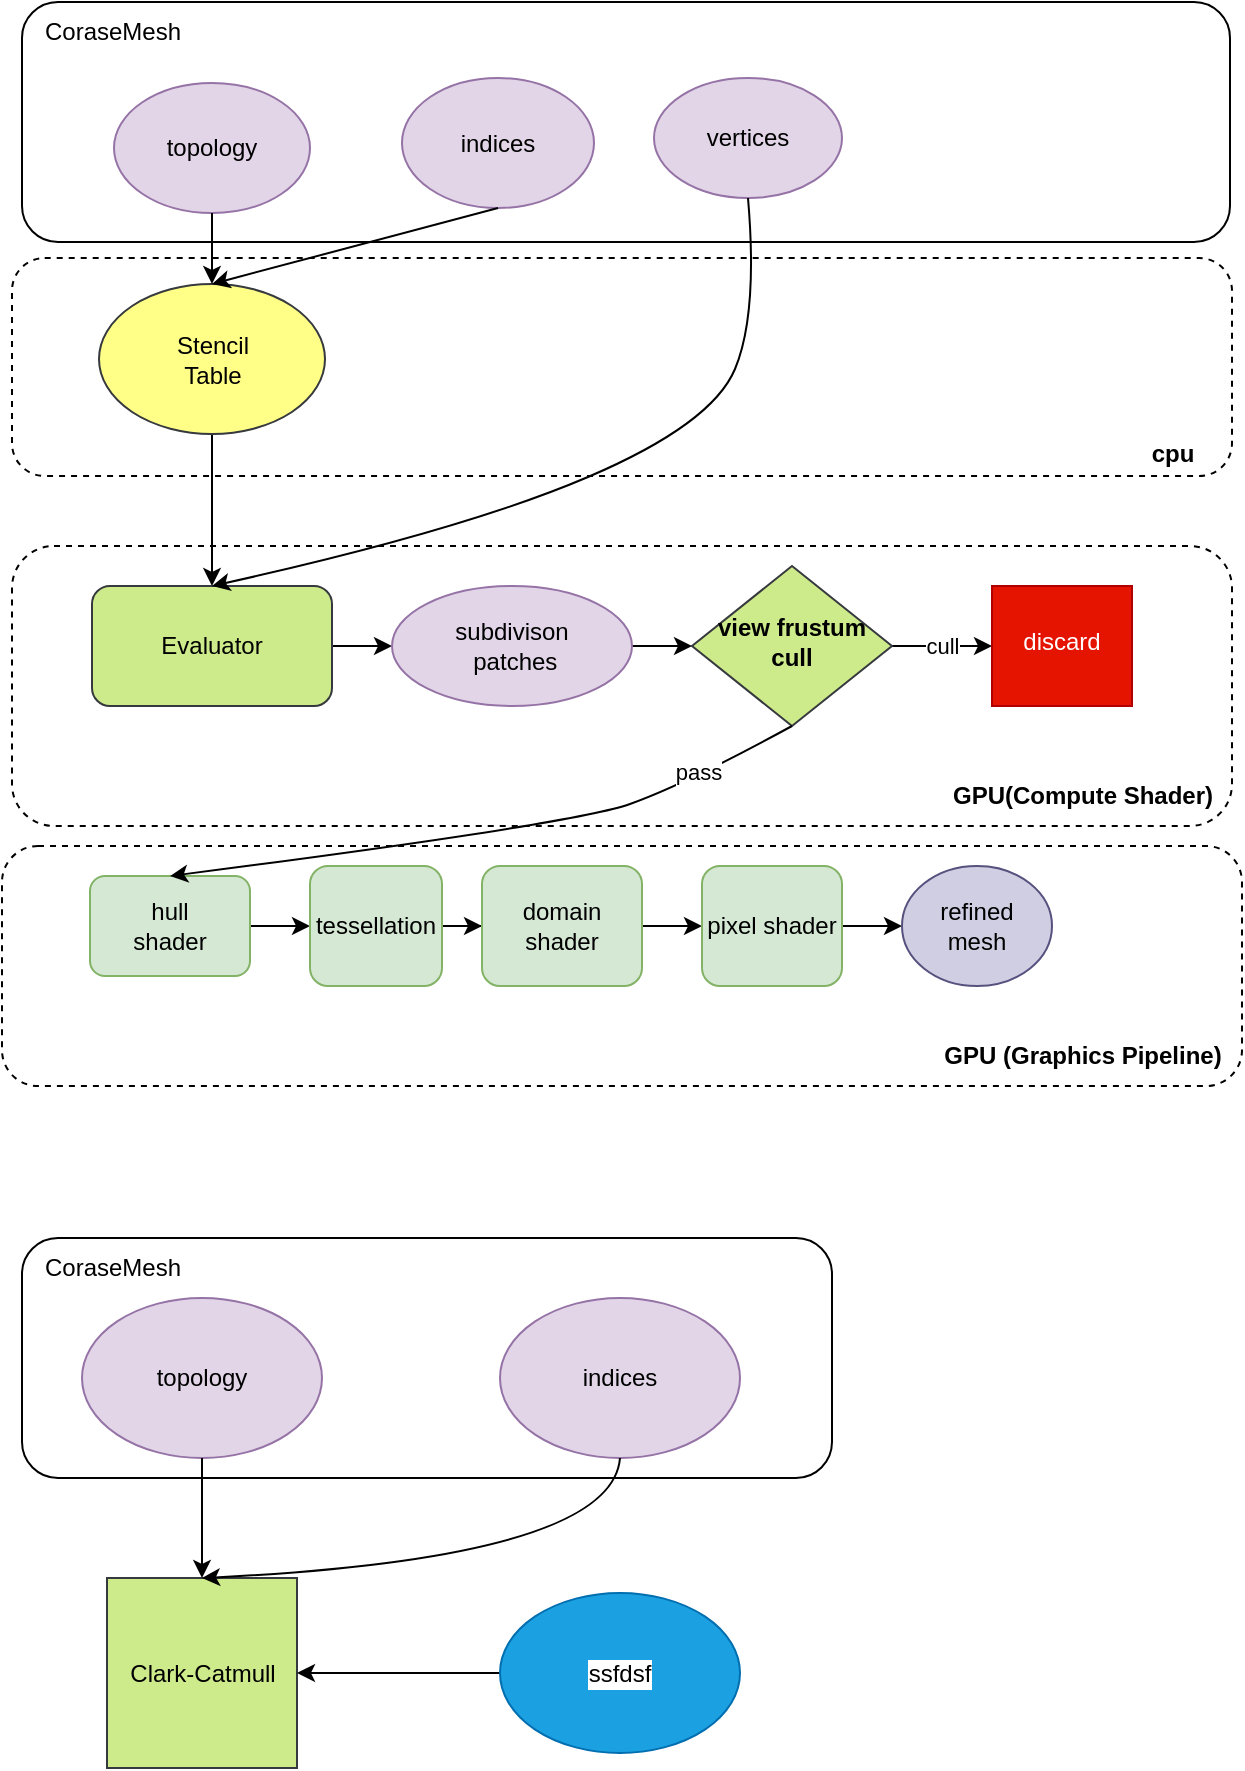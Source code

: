 <mxfile version="20.3.0" type="github">
  <diagram id="C5RBs43oDa-KdzZeNtuy" name="Page-1">
    <mxGraphModel dx="1696" dy="909" grid="1" gridSize="10" guides="1" tooltips="1" connect="1" arrows="1" fold="1" page="1" pageScale="1" pageWidth="827" pageHeight="1169" background="none" math="0" shadow="0">
      <root>
        <mxCell id="WIyWlLk6GJQsqaUBKTNV-0" />
        <mxCell id="WIyWlLk6GJQsqaUBKTNV-1" parent="WIyWlLk6GJQsqaUBKTNV-0" />
        <mxCell id="jqP9k7ERw2RSLgkD4hJS-40" value="" style="rounded=1;whiteSpace=wrap;html=1;" vertex="1" parent="WIyWlLk6GJQsqaUBKTNV-1">
          <mxGeometry x="55" y="710" width="405" height="120" as="geometry" />
        </mxCell>
        <mxCell id="jqP9k7ERw2RSLgkD4hJS-28" value="" style="rounded=1;whiteSpace=wrap;html=1;dashed=1;" vertex="1" parent="WIyWlLk6GJQsqaUBKTNV-1">
          <mxGeometry x="45" y="514" width="620" height="120" as="geometry" />
        </mxCell>
        <mxCell id="jqP9k7ERw2RSLgkD4hJS-27" value="" style="rounded=1;whiteSpace=wrap;html=1;dashed=1;" vertex="1" parent="WIyWlLk6GJQsqaUBKTNV-1">
          <mxGeometry x="50" y="364" width="610" height="140" as="geometry" />
        </mxCell>
        <mxCell id="jqP9k7ERw2RSLgkD4hJS-26" value="" style="rounded=1;whiteSpace=wrap;html=1;dashed=1;" vertex="1" parent="WIyWlLk6GJQsqaUBKTNV-1">
          <mxGeometry x="50" y="220" width="610" height="109" as="geometry" />
        </mxCell>
        <mxCell id="jqP9k7ERw2RSLgkD4hJS-4" value="" style="rounded=1;whiteSpace=wrap;html=1;" vertex="1" parent="WIyWlLk6GJQsqaUBKTNV-1">
          <mxGeometry x="55" y="92" width="604" height="120" as="geometry" />
        </mxCell>
        <mxCell id="jqP9k7ERw2RSLgkD4hJS-17" value="cull" style="edgeStyle=orthogonalEdgeStyle;rounded=0;orthogonalLoop=1;jettySize=auto;html=1;" edge="1" parent="WIyWlLk6GJQsqaUBKTNV-1" source="WIyWlLk6GJQsqaUBKTNV-10" target="jqP9k7ERw2RSLgkD4hJS-16">
          <mxGeometry relative="1" as="geometry" />
        </mxCell>
        <mxCell id="WIyWlLk6GJQsqaUBKTNV-10" value="&lt;b&gt;view frustum cull&lt;/b&gt;" style="rhombus;whiteSpace=wrap;html=1;shadow=0;fontFamily=Helvetica;fontSize=12;align=center;strokeWidth=1;spacing=6;spacingTop=-4;fillColor=#cdeb8b;strokeColor=#36393d;" parent="WIyWlLk6GJQsqaUBKTNV-1" vertex="1">
          <mxGeometry x="390" y="374" width="100" height="80" as="geometry" />
        </mxCell>
        <mxCell id="jqP9k7ERw2RSLgkD4hJS-19" value="" style="edgeStyle=orthogonalEdgeStyle;rounded=0;orthogonalLoop=1;jettySize=auto;html=1;" edge="1" parent="WIyWlLk6GJQsqaUBKTNV-1" source="WIyWlLk6GJQsqaUBKTNV-11" target="jqP9k7ERw2RSLgkD4hJS-18">
          <mxGeometry relative="1" as="geometry" />
        </mxCell>
        <mxCell id="WIyWlLk6GJQsqaUBKTNV-11" value="hull &lt;br&gt;shader" style="rounded=1;whiteSpace=wrap;html=1;fontSize=12;glass=0;strokeWidth=1;shadow=0;fillColor=#d5e8d4;strokeColor=#82b366;" parent="WIyWlLk6GJQsqaUBKTNV-1" vertex="1">
          <mxGeometry x="89" y="529" width="80" height="50" as="geometry" />
        </mxCell>
        <mxCell id="jqP9k7ERw2RSLgkD4hJS-0" value="topology" style="ellipse;whiteSpace=wrap;html=1;fillColor=#e1d5e7;strokeColor=#9673a6;" vertex="1" parent="WIyWlLk6GJQsqaUBKTNV-1">
          <mxGeometry x="101" y="132.5" width="98" height="65" as="geometry" />
        </mxCell>
        <mxCell id="jqP9k7ERw2RSLgkD4hJS-1" value="vertices" style="ellipse;whiteSpace=wrap;html=1;fillColor=#e1d5e7;strokeColor=#9673a6;" vertex="1" parent="WIyWlLk6GJQsqaUBKTNV-1">
          <mxGeometry x="371" y="130" width="94" height="60" as="geometry" />
        </mxCell>
        <mxCell id="jqP9k7ERw2RSLgkD4hJS-5" value="CoraseMesh" style="text;html=1;align=center;verticalAlign=middle;resizable=0;points=[];autosize=1;strokeColor=none;fillColor=none;" vertex="1" parent="WIyWlLk6GJQsqaUBKTNV-1">
          <mxGeometry x="55" y="92" width="90" height="30" as="geometry" />
        </mxCell>
        <mxCell id="jqP9k7ERw2RSLgkD4hJS-9" value="" style="edgeStyle=orthogonalEdgeStyle;rounded=0;orthogonalLoop=1;jettySize=auto;html=1;" edge="1" parent="WIyWlLk6GJQsqaUBKTNV-1" source="jqP9k7ERw2RSLgkD4hJS-6" target="jqP9k7ERw2RSLgkD4hJS-8">
          <mxGeometry relative="1" as="geometry" />
        </mxCell>
        <mxCell id="jqP9k7ERw2RSLgkD4hJS-6" value="Stencil&lt;br&gt;Table" style="ellipse;whiteSpace=wrap;html=1;fillColor=#ffff88;strokeColor=#36393d;" vertex="1" parent="WIyWlLk6GJQsqaUBKTNV-1">
          <mxGeometry x="93.5" y="233" width="113" height="75" as="geometry" />
        </mxCell>
        <mxCell id="jqP9k7ERw2RSLgkD4hJS-7" value="" style="endArrow=classic;html=1;rounded=0;exitX=0.5;exitY=1;exitDx=0;exitDy=0;entryX=0.5;entryY=0;entryDx=0;entryDy=0;" edge="1" parent="WIyWlLk6GJQsqaUBKTNV-1" source="jqP9k7ERw2RSLgkD4hJS-0" target="jqP9k7ERw2RSLgkD4hJS-6">
          <mxGeometry width="50" height="50" relative="1" as="geometry">
            <mxPoint x="-10" y="250" as="sourcePoint" />
            <mxPoint x="40" y="200" as="targetPoint" />
          </mxGeometry>
        </mxCell>
        <mxCell id="jqP9k7ERw2RSLgkD4hJS-12" value="" style="edgeStyle=orthogonalEdgeStyle;rounded=0;orthogonalLoop=1;jettySize=auto;html=1;" edge="1" parent="WIyWlLk6GJQsqaUBKTNV-1" source="jqP9k7ERw2RSLgkD4hJS-8" target="jqP9k7ERw2RSLgkD4hJS-11">
          <mxGeometry relative="1" as="geometry" />
        </mxCell>
        <mxCell id="jqP9k7ERw2RSLgkD4hJS-8" value="Evaluator" style="rounded=1;whiteSpace=wrap;html=1;fillColor=#cdeb8b;strokeColor=#36393d;" vertex="1" parent="WIyWlLk6GJQsqaUBKTNV-1">
          <mxGeometry x="90" y="384" width="120" height="60" as="geometry" />
        </mxCell>
        <mxCell id="jqP9k7ERw2RSLgkD4hJS-10" value="" style="curved=1;endArrow=classic;html=1;rounded=0;exitX=0.5;exitY=1;exitDx=0;exitDy=0;entryX=0.5;entryY=0;entryDx=0;entryDy=0;" edge="1" parent="WIyWlLk6GJQsqaUBKTNV-1" source="jqP9k7ERw2RSLgkD4hJS-1" target="jqP9k7ERw2RSLgkD4hJS-8">
          <mxGeometry width="50" height="50" relative="1" as="geometry">
            <mxPoint x="390" y="330" as="sourcePoint" />
            <mxPoint x="330" y="390" as="targetPoint" />
            <Array as="points">
              <mxPoint x="423" y="248" />
              <mxPoint x="400" y="303" />
              <mxPoint x="276" y="356" />
            </Array>
          </mxGeometry>
        </mxCell>
        <mxCell id="jqP9k7ERw2RSLgkD4hJS-13" value="" style="edgeStyle=orthogonalEdgeStyle;rounded=0;orthogonalLoop=1;jettySize=auto;html=1;" edge="1" parent="WIyWlLk6GJQsqaUBKTNV-1" source="jqP9k7ERw2RSLgkD4hJS-11" target="WIyWlLk6GJQsqaUBKTNV-10">
          <mxGeometry relative="1" as="geometry" />
        </mxCell>
        <mxCell id="jqP9k7ERw2RSLgkD4hJS-11" value="subdivison&lt;br&gt;&amp;nbsp;patches" style="ellipse;whiteSpace=wrap;html=1;rounded=1;fillColor=#e1d5e7;strokeColor=#9673a6;" vertex="1" parent="WIyWlLk6GJQsqaUBKTNV-1">
          <mxGeometry x="240" y="384" width="120" height="60" as="geometry" />
        </mxCell>
        <mxCell id="jqP9k7ERw2RSLgkD4hJS-16" value="discard" style="whiteSpace=wrap;html=1;shadow=0;strokeWidth=1;spacing=6;spacingTop=-4;fillColor=#e51400;strokeColor=#B20000;fontColor=#ffffff;" vertex="1" parent="WIyWlLk6GJQsqaUBKTNV-1">
          <mxGeometry x="540" y="384" width="70" height="60" as="geometry" />
        </mxCell>
        <mxCell id="jqP9k7ERw2RSLgkD4hJS-21" value="" style="edgeStyle=orthogonalEdgeStyle;rounded=0;orthogonalLoop=1;jettySize=auto;html=1;" edge="1" parent="WIyWlLk6GJQsqaUBKTNV-1" source="jqP9k7ERw2RSLgkD4hJS-18" target="jqP9k7ERw2RSLgkD4hJS-20">
          <mxGeometry relative="1" as="geometry" />
        </mxCell>
        <mxCell id="jqP9k7ERw2RSLgkD4hJS-18" value="tessellation" style="whiteSpace=wrap;html=1;fillColor=#d5e8d4;strokeColor=#82b366;rounded=1;glass=0;strokeWidth=1;shadow=0;" vertex="1" parent="WIyWlLk6GJQsqaUBKTNV-1">
          <mxGeometry x="199" y="524" width="66" height="60" as="geometry" />
        </mxCell>
        <mxCell id="jqP9k7ERw2RSLgkD4hJS-23" value="" style="edgeStyle=orthogonalEdgeStyle;rounded=0;orthogonalLoop=1;jettySize=auto;html=1;" edge="1" parent="WIyWlLk6GJQsqaUBKTNV-1" source="jqP9k7ERw2RSLgkD4hJS-20" target="jqP9k7ERw2RSLgkD4hJS-22">
          <mxGeometry relative="1" as="geometry" />
        </mxCell>
        <mxCell id="jqP9k7ERw2RSLgkD4hJS-20" value="domain shader" style="whiteSpace=wrap;html=1;fillColor=#d5e8d4;strokeColor=#82b366;rounded=1;glass=0;strokeWidth=1;shadow=0;" vertex="1" parent="WIyWlLk6GJQsqaUBKTNV-1">
          <mxGeometry x="285" y="524" width="80" height="60" as="geometry" />
        </mxCell>
        <mxCell id="jqP9k7ERw2RSLgkD4hJS-30" value="" style="edgeStyle=orthogonalEdgeStyle;rounded=0;orthogonalLoop=1;jettySize=auto;html=1;" edge="1" parent="WIyWlLk6GJQsqaUBKTNV-1" source="jqP9k7ERw2RSLgkD4hJS-22" target="jqP9k7ERw2RSLgkD4hJS-29">
          <mxGeometry relative="1" as="geometry" />
        </mxCell>
        <mxCell id="jqP9k7ERw2RSLgkD4hJS-22" value="pixel shader" style="whiteSpace=wrap;html=1;fillColor=#d5e8d4;strokeColor=#82b366;rounded=1;glass=0;strokeWidth=1;shadow=0;" vertex="1" parent="WIyWlLk6GJQsqaUBKTNV-1">
          <mxGeometry x="395" y="524" width="70" height="60" as="geometry" />
        </mxCell>
        <mxCell id="jqP9k7ERw2RSLgkD4hJS-24" value="" style="curved=1;endArrow=classic;html=1;rounded=0;exitX=0.5;exitY=1;exitDx=0;exitDy=0;entryX=0.5;entryY=0;entryDx=0;entryDy=0;" edge="1" parent="WIyWlLk6GJQsqaUBKTNV-1" source="WIyWlLk6GJQsqaUBKTNV-10" target="WIyWlLk6GJQsqaUBKTNV-11">
          <mxGeometry width="50" height="50" relative="1" as="geometry">
            <mxPoint x="630" y="580" as="sourcePoint" />
            <mxPoint x="680" y="530" as="targetPoint" />
            <Array as="points">
              <mxPoint x="387" y="483" />
              <mxPoint x="331" y="503" />
            </Array>
          </mxGeometry>
        </mxCell>
        <mxCell id="jqP9k7ERw2RSLgkD4hJS-25" value="pass" style="edgeLabel;html=1;align=center;verticalAlign=middle;resizable=0;points=[];" vertex="1" connectable="0" parent="jqP9k7ERw2RSLgkD4hJS-24">
          <mxGeometry x="-0.674" y="-3" relative="1" as="geometry">
            <mxPoint as="offset" />
          </mxGeometry>
        </mxCell>
        <mxCell id="jqP9k7ERw2RSLgkD4hJS-29" value="refined &lt;br&gt;mesh" style="ellipse;whiteSpace=wrap;html=1;fillColor=#d0cee2;strokeColor=#56517e;rounded=1;glass=0;strokeWidth=1;shadow=0;" vertex="1" parent="WIyWlLk6GJQsqaUBKTNV-1">
          <mxGeometry x="495" y="524" width="75" height="60" as="geometry" />
        </mxCell>
        <mxCell id="jqP9k7ERw2RSLgkD4hJS-31" value="&lt;b&gt;cpu&lt;/b&gt;" style="text;html=1;align=center;verticalAlign=middle;resizable=0;points=[];autosize=1;strokeColor=none;fillColor=none;" vertex="1" parent="WIyWlLk6GJQsqaUBKTNV-1">
          <mxGeometry x="610" y="303" width="40" height="30" as="geometry" />
        </mxCell>
        <mxCell id="jqP9k7ERw2RSLgkD4hJS-32" value="&lt;b&gt;GPU(Compute Shader)&lt;/b&gt;" style="text;html=1;align=center;verticalAlign=middle;resizable=0;points=[];autosize=1;strokeColor=none;fillColor=none;" vertex="1" parent="WIyWlLk6GJQsqaUBKTNV-1">
          <mxGeometry x="510" y="474" width="150" height="30" as="geometry" />
        </mxCell>
        <mxCell id="jqP9k7ERw2RSLgkD4hJS-33" value="&lt;b&gt;GPU (Graphics Pipeline)&lt;/b&gt;" style="text;html=1;align=center;verticalAlign=middle;resizable=0;points=[];autosize=1;strokeColor=none;fillColor=none;" vertex="1" parent="WIyWlLk6GJQsqaUBKTNV-1">
          <mxGeometry x="505" y="604" width="160" height="30" as="geometry" />
        </mxCell>
        <mxCell id="jqP9k7ERw2RSLgkD4hJS-34" value="topology" style="ellipse;whiteSpace=wrap;html=1;fillColor=#e1d5e7;strokeColor=#9673a6;" vertex="1" parent="WIyWlLk6GJQsqaUBKTNV-1">
          <mxGeometry x="85" y="740" width="120" height="80" as="geometry" />
        </mxCell>
        <mxCell id="jqP9k7ERw2RSLgkD4hJS-35" value="indices" style="ellipse;whiteSpace=wrap;html=1;fillColor=#e1d5e7;strokeColor=#9673a6;" vertex="1" parent="WIyWlLk6GJQsqaUBKTNV-1">
          <mxGeometry x="245" y="130" width="96" height="65" as="geometry" />
        </mxCell>
        <mxCell id="jqP9k7ERw2RSLgkD4hJS-38" value="" style="endArrow=classic;html=1;rounded=0;exitX=0.5;exitY=1;exitDx=0;exitDy=0;entryX=0.5;entryY=0;entryDx=0;entryDy=0;" edge="1" parent="WIyWlLk6GJQsqaUBKTNV-1" source="jqP9k7ERw2RSLgkD4hJS-35" target="jqP9k7ERw2RSLgkD4hJS-6">
          <mxGeometry width="50" height="50" relative="1" as="geometry">
            <mxPoint x="709" y="247" as="sourcePoint" />
            <mxPoint x="759" y="197" as="targetPoint" />
          </mxGeometry>
        </mxCell>
        <mxCell id="jqP9k7ERw2RSLgkD4hJS-39" value="indices" style="ellipse;whiteSpace=wrap;html=1;fillColor=#e1d5e7;strokeColor=#9673a6;" vertex="1" parent="WIyWlLk6GJQsqaUBKTNV-1">
          <mxGeometry x="294" y="740" width="120" height="80" as="geometry" />
        </mxCell>
        <mxCell id="jqP9k7ERw2RSLgkD4hJS-41" value="CoraseMesh" style="text;html=1;align=center;verticalAlign=middle;resizable=0;points=[];autosize=1;strokeColor=none;fillColor=none;" vertex="1" parent="WIyWlLk6GJQsqaUBKTNV-1">
          <mxGeometry x="55" y="710" width="90" height="30" as="geometry" />
        </mxCell>
        <mxCell id="jqP9k7ERw2RSLgkD4hJS-42" value="Clark-Catmull" style="whiteSpace=wrap;html=1;aspect=fixed;fillColor=#cdeb8b;strokeColor=#36393d;" vertex="1" parent="WIyWlLk6GJQsqaUBKTNV-1">
          <mxGeometry x="97.5" y="880" width="95" height="95" as="geometry" />
        </mxCell>
        <mxCell id="jqP9k7ERw2RSLgkD4hJS-43" value="" style="endArrow=classic;html=1;rounded=0;exitX=0.5;exitY=1;exitDx=0;exitDy=0;entryX=0.5;entryY=0;entryDx=0;entryDy=0;" edge="1" parent="WIyWlLk6GJQsqaUBKTNV-1" source="jqP9k7ERw2RSLgkD4hJS-34" target="jqP9k7ERw2RSLgkD4hJS-42">
          <mxGeometry width="50" height="50" relative="1" as="geometry">
            <mxPoint x="220" y="910" as="sourcePoint" />
            <mxPoint x="270" y="860" as="targetPoint" />
          </mxGeometry>
        </mxCell>
        <mxCell id="jqP9k7ERw2RSLgkD4hJS-44" value="" style="curved=1;endArrow=classic;html=1;rounded=0;fontColor=#000000;exitX=0.5;exitY=1;exitDx=0;exitDy=0;entryX=0.5;entryY=0;entryDx=0;entryDy=0;" edge="1" parent="WIyWlLk6GJQsqaUBKTNV-1" source="jqP9k7ERw2RSLgkD4hJS-39" target="jqP9k7ERw2RSLgkD4hJS-42">
          <mxGeometry width="50" height="50" relative="1" as="geometry">
            <mxPoint x="420" y="970" as="sourcePoint" />
            <mxPoint x="150" y="870" as="targetPoint" />
            <Array as="points">
              <mxPoint x="350" y="870" />
            </Array>
          </mxGeometry>
        </mxCell>
        <mxCell id="jqP9k7ERw2RSLgkD4hJS-48" value="" style="edgeStyle=orthogonalEdgeStyle;rounded=0;orthogonalLoop=1;jettySize=auto;html=1;fontColor=#000000;" edge="1" parent="WIyWlLk6GJQsqaUBKTNV-1" source="jqP9k7ERw2RSLgkD4hJS-47" target="jqP9k7ERw2RSLgkD4hJS-42">
          <mxGeometry relative="1" as="geometry" />
        </mxCell>
        <mxCell id="jqP9k7ERw2RSLgkD4hJS-47" value="&lt;font color=&quot;#000000&quot;&gt;ssfdsf&lt;/font&gt;" style="ellipse;whiteSpace=wrap;html=1;labelBackgroundColor=#FFFFFF;fillColor=#1ba1e2;strokeColor=#006EAF;fillStyle=auto;fontColor=#ffffff;" vertex="1" parent="WIyWlLk6GJQsqaUBKTNV-1">
          <mxGeometry x="294" y="887.5" width="120" height="80" as="geometry" />
        </mxCell>
      </root>
    </mxGraphModel>
  </diagram>
</mxfile>
